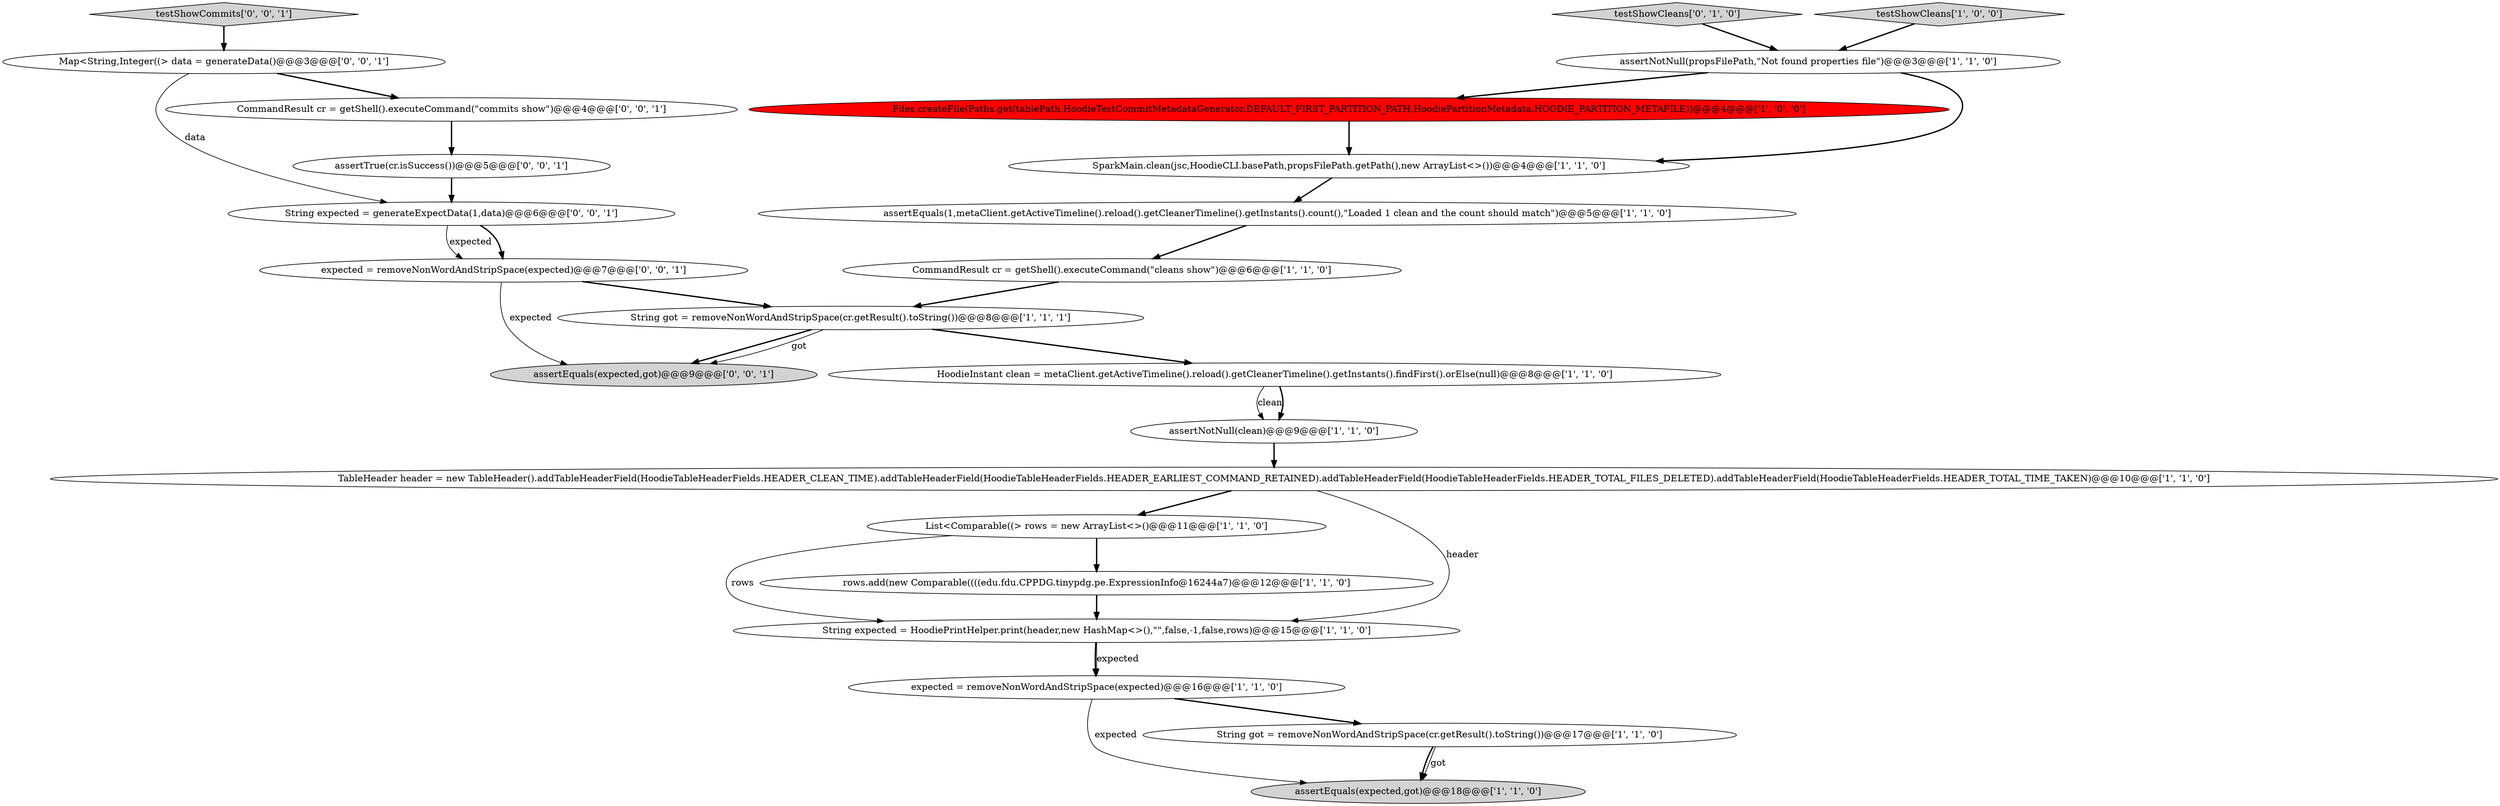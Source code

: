 digraph {
3 [style = filled, label = "String got = removeNonWordAndStripSpace(cr.getResult().toString())@@@8@@@['1', '1', '1']", fillcolor = white, shape = ellipse image = "AAA0AAABBB1BBB"];
17 [style = filled, label = "Map<String,Integer((> data = generateData()@@@3@@@['0', '0', '1']", fillcolor = white, shape = ellipse image = "AAA0AAABBB3BBB"];
13 [style = filled, label = "rows.add(new Comparable((((edu.fdu.CPPDG.tinypdg.pe.ExpressionInfo@16244a7)@@@12@@@['1', '1', '0']", fillcolor = white, shape = ellipse image = "AAA0AAABBB1BBB"];
16 [style = filled, label = "testShowCleans['0', '1', '0']", fillcolor = lightgray, shape = diamond image = "AAA0AAABBB2BBB"];
12 [style = filled, label = "List<Comparable((> rows = new ArrayList<>()@@@11@@@['1', '1', '0']", fillcolor = white, shape = ellipse image = "AAA0AAABBB1BBB"];
18 [style = filled, label = "assertTrue(cr.isSuccess())@@@5@@@['0', '0', '1']", fillcolor = white, shape = ellipse image = "AAA0AAABBB3BBB"];
20 [style = filled, label = "expected = removeNonWordAndStripSpace(expected)@@@7@@@['0', '0', '1']", fillcolor = white, shape = ellipse image = "AAA0AAABBB3BBB"];
14 [style = filled, label = "assertNotNull(clean)@@@9@@@['1', '1', '0']", fillcolor = white, shape = ellipse image = "AAA0AAABBB1BBB"];
15 [style = filled, label = "testShowCleans['1', '0', '0']", fillcolor = lightgray, shape = diamond image = "AAA0AAABBB1BBB"];
2 [style = filled, label = "assertEquals(expected,got)@@@18@@@['1', '1', '0']", fillcolor = lightgray, shape = ellipse image = "AAA0AAABBB1BBB"];
10 [style = filled, label = "assertEquals(1,metaClient.getActiveTimeline().reload().getCleanerTimeline().getInstants().count(),\"Loaded 1 clean and the count should match\")@@@5@@@['1', '1', '0']", fillcolor = white, shape = ellipse image = "AAA0AAABBB1BBB"];
5 [style = filled, label = "Files.createFile(Paths.get(tablePath,HoodieTestCommitMetadataGenerator.DEFAULT_FIRST_PARTITION_PATH,HoodiePartitionMetadata.HOODIE_PARTITION_METAFILE))@@@4@@@['1', '0', '0']", fillcolor = red, shape = ellipse image = "AAA1AAABBB1BBB"];
22 [style = filled, label = "String expected = generateExpectData(1,data)@@@6@@@['0', '0', '1']", fillcolor = white, shape = ellipse image = "AAA0AAABBB3BBB"];
4 [style = filled, label = "assertNotNull(propsFilePath,\"Not found properties file\")@@@3@@@['1', '1', '0']", fillcolor = white, shape = ellipse image = "AAA0AAABBB1BBB"];
11 [style = filled, label = "TableHeader header = new TableHeader().addTableHeaderField(HoodieTableHeaderFields.HEADER_CLEAN_TIME).addTableHeaderField(HoodieTableHeaderFields.HEADER_EARLIEST_COMMAND_RETAINED).addTableHeaderField(HoodieTableHeaderFields.HEADER_TOTAL_FILES_DELETED).addTableHeaderField(HoodieTableHeaderFields.HEADER_TOTAL_TIME_TAKEN)@@@10@@@['1', '1', '0']", fillcolor = white, shape = ellipse image = "AAA0AAABBB1BBB"];
1 [style = filled, label = "HoodieInstant clean = metaClient.getActiveTimeline().reload().getCleanerTimeline().getInstants().findFirst().orElse(null)@@@8@@@['1', '1', '0']", fillcolor = white, shape = ellipse image = "AAA0AAABBB1BBB"];
6 [style = filled, label = "SparkMain.clean(jsc,HoodieCLI.basePath,propsFilePath.getPath(),new ArrayList<>())@@@4@@@['1', '1', '0']", fillcolor = white, shape = ellipse image = "AAA0AAABBB1BBB"];
0 [style = filled, label = "CommandResult cr = getShell().executeCommand(\"cleans show\")@@@6@@@['1', '1', '0']", fillcolor = white, shape = ellipse image = "AAA0AAABBB1BBB"];
19 [style = filled, label = "CommandResult cr = getShell().executeCommand(\"commits show\")@@@4@@@['0', '0', '1']", fillcolor = white, shape = ellipse image = "AAA0AAABBB3BBB"];
23 [style = filled, label = "assertEquals(expected,got)@@@9@@@['0', '0', '1']", fillcolor = lightgray, shape = ellipse image = "AAA0AAABBB3BBB"];
21 [style = filled, label = "testShowCommits['0', '0', '1']", fillcolor = lightgray, shape = diamond image = "AAA0AAABBB3BBB"];
7 [style = filled, label = "expected = removeNonWordAndStripSpace(expected)@@@16@@@['1', '1', '0']", fillcolor = white, shape = ellipse image = "AAA0AAABBB1BBB"];
8 [style = filled, label = "String got = removeNonWordAndStripSpace(cr.getResult().toString())@@@17@@@['1', '1', '0']", fillcolor = white, shape = ellipse image = "AAA0AAABBB1BBB"];
9 [style = filled, label = "String expected = HoodiePrintHelper.print(header,new HashMap<>(),\"\",false,-1,false,rows)@@@15@@@['1', '1', '0']", fillcolor = white, shape = ellipse image = "AAA0AAABBB1BBB"];
0->3 [style = bold, label=""];
11->9 [style = solid, label="header"];
19->18 [style = bold, label=""];
3->1 [style = bold, label=""];
4->6 [style = bold, label=""];
8->2 [style = solid, label="got"];
11->12 [style = bold, label=""];
20->3 [style = bold, label=""];
9->7 [style = bold, label=""];
7->8 [style = bold, label=""];
17->19 [style = bold, label=""];
17->22 [style = solid, label="data"];
7->2 [style = solid, label="expected"];
1->14 [style = solid, label="clean"];
12->13 [style = bold, label=""];
3->23 [style = bold, label=""];
9->7 [style = solid, label="expected"];
18->22 [style = bold, label=""];
5->6 [style = bold, label=""];
8->2 [style = bold, label=""];
22->20 [style = bold, label=""];
6->10 [style = bold, label=""];
22->20 [style = solid, label="expected"];
10->0 [style = bold, label=""];
15->4 [style = bold, label=""];
20->23 [style = solid, label="expected"];
1->14 [style = bold, label=""];
13->9 [style = bold, label=""];
12->9 [style = solid, label="rows"];
16->4 [style = bold, label=""];
14->11 [style = bold, label=""];
4->5 [style = bold, label=""];
21->17 [style = bold, label=""];
3->23 [style = solid, label="got"];
}
